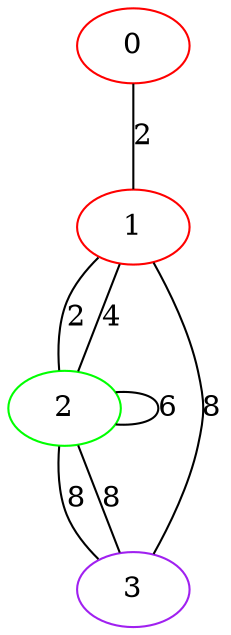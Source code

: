 graph "" {
0 [color=red, weight=1];
1 [color=red, weight=1];
2 [color=green, weight=2];
3 [color=purple, weight=4];
0 -- 1  [key=0, label=2];
1 -- 2  [key=0, label=2];
1 -- 2  [key=1, label=4];
1 -- 3  [key=0, label=8];
2 -- 2  [key=0, label=6];
2 -- 3  [key=0, label=8];
2 -- 3  [key=1, label=8];
}
